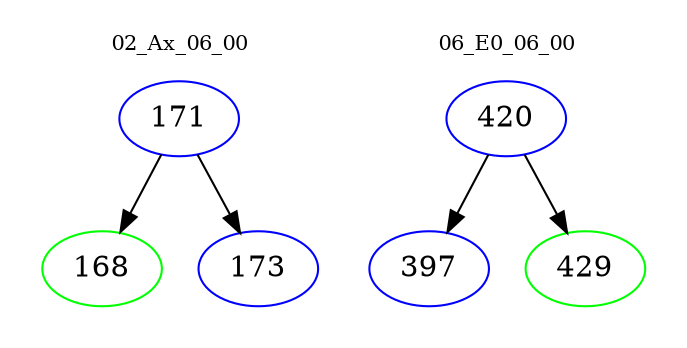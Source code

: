 digraph{
subgraph cluster_0 {
color = white
label = "02_Ax_06_00";
fontsize=10;
T0_171 [label="171", color="blue"]
T0_171 -> T0_168 [color="black"]
T0_168 [label="168", color="green"]
T0_171 -> T0_173 [color="black"]
T0_173 [label="173", color="blue"]
}
subgraph cluster_1 {
color = white
label = "06_E0_06_00";
fontsize=10;
T1_420 [label="420", color="blue"]
T1_420 -> T1_397 [color="black"]
T1_397 [label="397", color="blue"]
T1_420 -> T1_429 [color="black"]
T1_429 [label="429", color="green"]
}
}
